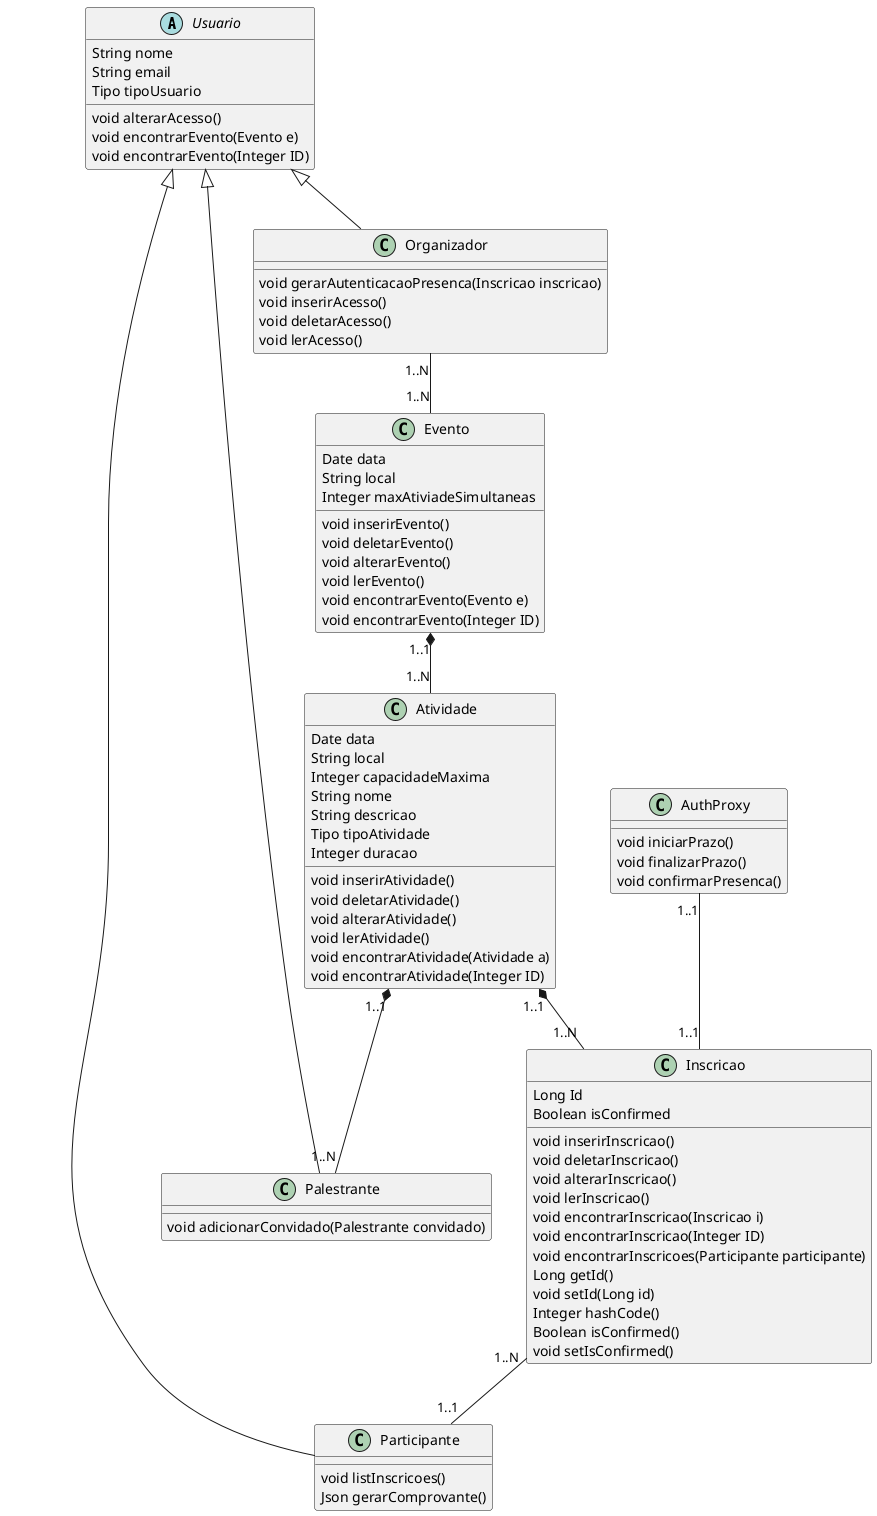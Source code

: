 @startuml
abstract class Usuario {
	String nome
	String email
	Tipo tipoUsuario
	void alterarAcesso()
	void encontrarEvento(Evento e)
	void encontrarEvento(Integer ID)

}

class Organizador extends Usuario {
	void gerarAutenticacaoPresenca(Inscricao inscricao)
	void inserirAcesso()
	void deletarAcesso()
	void lerAcesso()
}

class Palestrante extends Usuario {
	void adicionarConvidado(Palestrante convidado)
}

class Participante extends Usuario {
	void listInscricoes()
	Json gerarComprovante()

}

class Evento{
	Date data
	String local
	Integer maxAtiviadeSimultaneas

	void inserirEvento()
	void deletarEvento()
	void alterarEvento()
	void lerEvento()
	void encontrarEvento(Evento e)
	void encontrarEvento(Integer ID)
}

class Atividade{
	Date data
	String local
	Integer capacidadeMaxima
	String nome
	String descricao
	Tipo tipoAtividade
	Integer duracao

	void inserirAtividade()
	void deletarAtividade()
	void alterarAtividade()
	void lerAtividade()
	void encontrarAtividade(Atividade a)
	void encontrarAtividade(Integer ID)
}

class Inscricao{
	Long Id
	Boolean isConfirmed

	void inserirInscricao()
	void deletarInscricao()
	void alterarInscricao()
	void lerInscricao()
	void encontrarInscricao(Inscricao i)
	void encontrarInscricao(Integer ID)
	void encontrarInscricoes(Participante participante)
	Long getId()
	void setId(Long id)
	Integer hashCode()
	Boolean isConfirmed()
	void setIsConfirmed()
}

class AuthProxy{

	void iniciarPrazo()
	void finalizarPrazo()
	void confirmarPresenca()
}

Evento "1..1" *-- "1..N" Atividade
Atividade "1..1" *-- "1..N" Inscricao
Atividade "1..1" *-- "1..N" Palestrante
Inscricao "1..N" -- "1..1" Participante
Organizador "1..N" -- "1..N" Evento
AuthProxy "1..1" -- "1..1" Inscricao

@enduml
